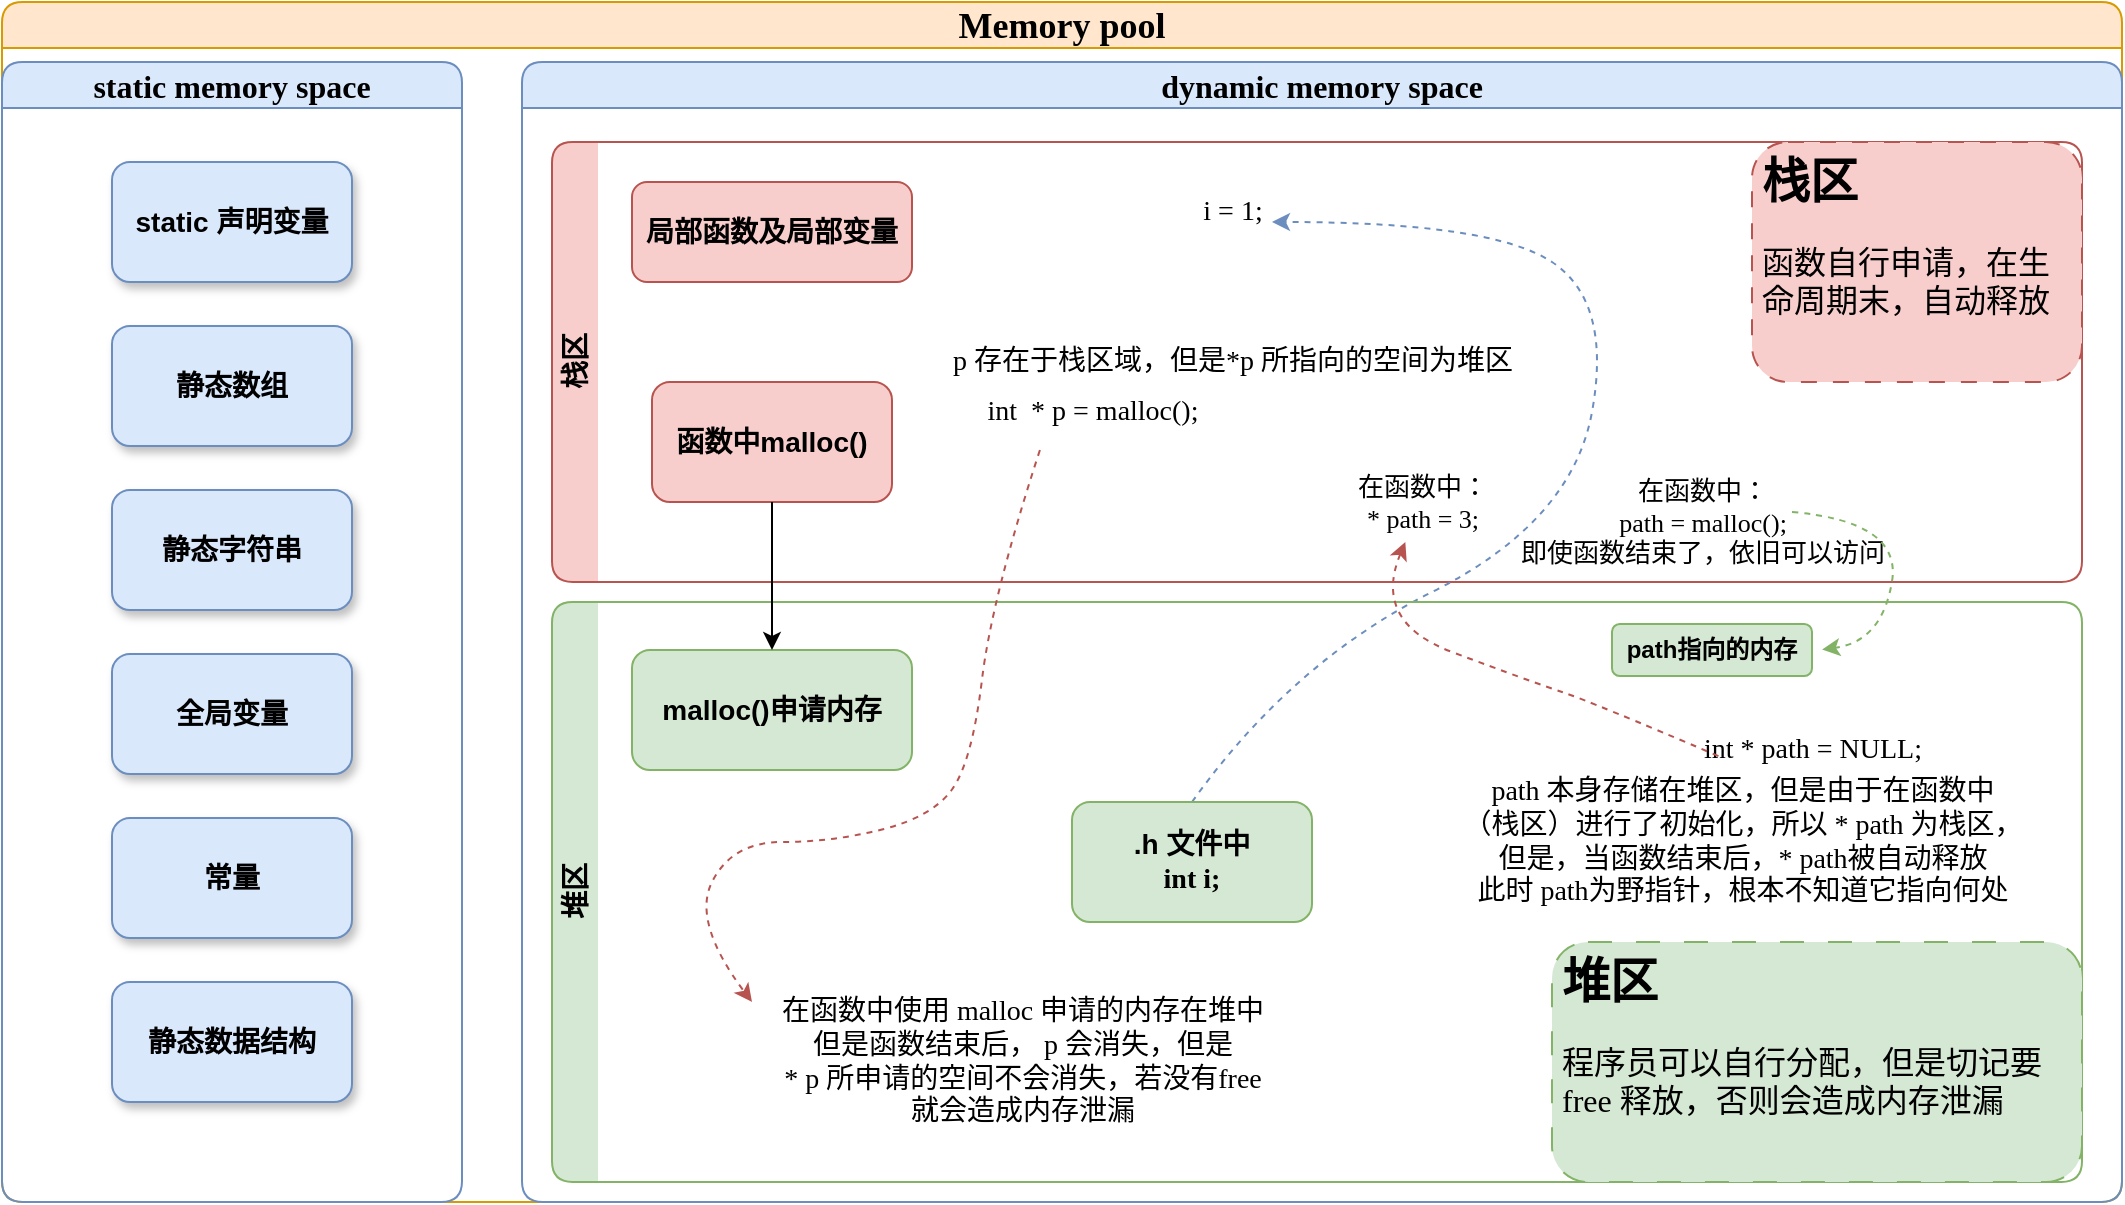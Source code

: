 <mxfile version="21.7.5" type="device">
  <diagram name="第 1 页" id="hv_zqjtwDKghfNMLgpO7">
    <mxGraphModel dx="989" dy="517" grid="1" gridSize="10" guides="1" tooltips="1" connect="1" arrows="1" fold="1" page="1" pageScale="1" pageWidth="1169" pageHeight="827" math="0" shadow="0">
      <root>
        <mxCell id="0" />
        <mxCell id="1" parent="0" />
        <mxCell id="URFpNurd8cy3T4DWoc81-1" value="&lt;font face=&quot;Comic Sans MS&quot; style=&quot;font-size: 18px;&quot;&gt;Memory pool&lt;/font&gt;" style="swimlane;whiteSpace=wrap;html=1;startSize=23;fillColor=#ffe6cc;strokeColor=#d79b00;rounded=1;" vertex="1" parent="1">
          <mxGeometry x="55" y="90" width="1060" height="600" as="geometry" />
        </mxCell>
        <mxCell id="URFpNurd8cy3T4DWoc81-2" value="&lt;font face=&quot;Comic Sans MS&quot; style=&quot;font-size: 16px;&quot;&gt;static memory space&lt;/font&gt;" style="swimlane;whiteSpace=wrap;html=1;startSize=23;fillColor=#dae8fc;strokeColor=#6c8ebf;rounded=1;" vertex="1" parent="URFpNurd8cy3T4DWoc81-1">
          <mxGeometry y="30" width="230" height="570" as="geometry" />
        </mxCell>
        <mxCell id="URFpNurd8cy3T4DWoc81-6" value="&lt;font style=&quot;font-size: 14px;&quot;&gt;&lt;b&gt;static 声明变量&lt;br&gt;&lt;/b&gt;&lt;/font&gt;" style="rounded=1;whiteSpace=wrap;html=1;fillColor=#dae8fc;strokeColor=#6c8ebf;shadow=1;" vertex="1" parent="URFpNurd8cy3T4DWoc81-2">
          <mxGeometry x="55" y="50" width="120" height="60" as="geometry" />
        </mxCell>
        <mxCell id="URFpNurd8cy3T4DWoc81-26" value="&lt;span style=&quot;font-size: 14px;&quot;&gt;&lt;b&gt;全局变量&lt;/b&gt;&lt;/span&gt;" style="rounded=1;whiteSpace=wrap;html=1;fillColor=#dae8fc;strokeColor=#6c8ebf;shadow=1;" vertex="1" parent="URFpNurd8cy3T4DWoc81-2">
          <mxGeometry x="55" y="296" width="120" height="60" as="geometry" />
        </mxCell>
        <mxCell id="URFpNurd8cy3T4DWoc81-27" value="&lt;span style=&quot;font-size: 14px;&quot;&gt;&lt;b&gt;常量&lt;/b&gt;&lt;/span&gt;" style="rounded=1;whiteSpace=wrap;html=1;fillColor=#dae8fc;strokeColor=#6c8ebf;shadow=1;" vertex="1" parent="URFpNurd8cy3T4DWoc81-2">
          <mxGeometry x="55" y="378" width="120" height="60" as="geometry" />
        </mxCell>
        <mxCell id="URFpNurd8cy3T4DWoc81-28" value="&lt;span style=&quot;font-size: 14px;&quot;&gt;&lt;b&gt;静态数组&lt;/b&gt;&lt;/span&gt;" style="rounded=1;whiteSpace=wrap;html=1;fillColor=#dae8fc;strokeColor=#6c8ebf;shadow=1;" vertex="1" parent="URFpNurd8cy3T4DWoc81-2">
          <mxGeometry x="55" y="132" width="120" height="60" as="geometry" />
        </mxCell>
        <mxCell id="URFpNurd8cy3T4DWoc81-29" value="&lt;span style=&quot;font-size: 14px;&quot;&gt;&lt;b&gt;静态字符串&lt;/b&gt;&lt;/span&gt;" style="rounded=1;whiteSpace=wrap;html=1;fillColor=#dae8fc;strokeColor=#6c8ebf;shadow=1;" vertex="1" parent="URFpNurd8cy3T4DWoc81-2">
          <mxGeometry x="55" y="214" width="120" height="60" as="geometry" />
        </mxCell>
        <mxCell id="URFpNurd8cy3T4DWoc81-30" value="&lt;span style=&quot;font-size: 14px;&quot;&gt;&lt;b&gt;静态数据结构&lt;br&gt;&lt;/b&gt;&lt;/span&gt;" style="rounded=1;whiteSpace=wrap;html=1;fillColor=#dae8fc;strokeColor=#6c8ebf;shadow=1;" vertex="1" parent="URFpNurd8cy3T4DWoc81-2">
          <mxGeometry x="55" y="460" width="120" height="60" as="geometry" />
        </mxCell>
        <mxCell id="URFpNurd8cy3T4DWoc81-3" value="&lt;font face=&quot;Comic Sans MS&quot; style=&quot;font-size: 16px;&quot;&gt;dynamic memory space&lt;/font&gt;" style="swimlane;whiteSpace=wrap;html=1;fillColor=#dae8fc;strokeColor=#6c8ebf;rounded=1;" vertex="1" parent="URFpNurd8cy3T4DWoc81-1">
          <mxGeometry x="260" y="30" width="800" height="570" as="geometry" />
        </mxCell>
        <mxCell id="URFpNurd8cy3T4DWoc81-9" value="&lt;font style=&quot;font-size: 14px;&quot;&gt;栈区&lt;/font&gt;" style="swimlane;horizontal=0;whiteSpace=wrap;html=1;fillColor=#f8cecc;strokeColor=#b85450;rounded=1;glass=0;swimlaneLine=0;" vertex="1" parent="URFpNurd8cy3T4DWoc81-3">
          <mxGeometry x="15" y="40" width="765" height="220" as="geometry" />
        </mxCell>
        <mxCell id="URFpNurd8cy3T4DWoc81-18" value="&lt;span style=&quot;font-size: 14px;&quot;&gt;&lt;b&gt;局部函数及局部变量&lt;/b&gt;&lt;/span&gt;" style="rounded=1;whiteSpace=wrap;html=1;fillColor=#f8cecc;strokeColor=#b85450;" vertex="1" parent="URFpNurd8cy3T4DWoc81-9">
          <mxGeometry x="40" y="20" width="140" height="50" as="geometry" />
        </mxCell>
        <mxCell id="URFpNurd8cy3T4DWoc81-25" value="" style="curved=1;endArrow=classic;html=1;rounded=0;strokeColor=#6c8ebf;fillColor=#dae8fc;dashed=1;" edge="1" parent="URFpNurd8cy3T4DWoc81-9">
          <mxGeometry width="50" height="50" relative="1" as="geometry">
            <mxPoint x="320" y="330" as="sourcePoint" />
            <mxPoint x="360" y="40" as="targetPoint" />
            <Array as="points">
              <mxPoint x="370" y="260" />
              <mxPoint x="510" y="190" />
              <mxPoint x="530" y="80" />
              <mxPoint x="470" y="40" />
            </Array>
          </mxGeometry>
        </mxCell>
        <mxCell id="URFpNurd8cy3T4DWoc81-32" value="&lt;font face=&quot;Comic Sans MS&quot; style=&quot;font-size: 14px;&quot;&gt;p 存在于栈区域，但是*p 所指向的空间为堆区&lt;/font&gt;" style="text;html=1;align=center;verticalAlign=middle;resizable=0;points=[];autosize=1;strokeColor=none;fillColor=none;" vertex="1" parent="URFpNurd8cy3T4DWoc81-9">
          <mxGeometry x="185" y="95" width="310" height="30" as="geometry" />
        </mxCell>
        <mxCell id="URFpNurd8cy3T4DWoc81-33" value="&lt;span style=&quot;font-size: 14px;&quot;&gt;&lt;b&gt;函数中malloc()&lt;/b&gt;&lt;/span&gt;" style="rounded=1;whiteSpace=wrap;html=1;fillColor=#f8cecc;strokeColor=#b85450;" vertex="1" parent="URFpNurd8cy3T4DWoc81-9">
          <mxGeometry x="50" y="120" width="120" height="60" as="geometry" />
        </mxCell>
        <mxCell id="URFpNurd8cy3T4DWoc81-41" value="&lt;h1&gt;栈区&lt;/h1&gt;&lt;p&gt;&lt;font style=&quot;font-size: 16px;&quot;&gt;函数自行申请，在生命周期末，自动释放&lt;/font&gt;&lt;/p&gt;" style="text;html=1;strokeColor=#b85450;fillColor=#f8cecc;spacing=5;spacingTop=-20;whiteSpace=wrap;overflow=hidden;rounded=1;dashed=1;dashPattern=8 8;" vertex="1" parent="URFpNurd8cy3T4DWoc81-9">
          <mxGeometry x="600" width="165" height="120" as="geometry" />
        </mxCell>
        <mxCell id="URFpNurd8cy3T4DWoc81-19" value="&lt;font style=&quot;font-size: 14px;&quot; face=&quot;Comic Sans MS&quot;&gt;i = 1;&lt;br&gt;&lt;/font&gt;" style="text;html=1;align=center;verticalAlign=middle;resizable=0;points=[];autosize=1;strokeColor=none;fillColor=none;" vertex="1" parent="URFpNurd8cy3T4DWoc81-9">
          <mxGeometry x="315" y="20" width="50" height="30" as="geometry" />
        </mxCell>
        <mxCell id="URFpNurd8cy3T4DWoc81-43" value="&lt;font style=&quot;font-size: 14px;&quot; face=&quot;Comic Sans MS&quot;&gt;int&amp;nbsp; * p = malloc();&lt;/font&gt;" style="text;html=1;align=center;verticalAlign=middle;resizable=0;points=[];autosize=1;strokeColor=none;fillColor=none;" vertex="1" parent="URFpNurd8cy3T4DWoc81-9">
          <mxGeometry x="200" y="120" width="140" height="30" as="geometry" />
        </mxCell>
        <mxCell id="URFpNurd8cy3T4DWoc81-37" value="&lt;font style=&quot;font-size: 13px;&quot; face=&quot;Comic Sans MS&quot;&gt;在函数中：&lt;br&gt;* path = 3;&lt;/font&gt;" style="text;html=1;align=center;verticalAlign=middle;resizable=0;points=[];autosize=1;strokeColor=none;fillColor=none;" vertex="1" parent="URFpNurd8cy3T4DWoc81-9">
          <mxGeometry x="390" y="160" width="90" height="40" as="geometry" />
        </mxCell>
        <mxCell id="URFpNurd8cy3T4DWoc81-51" value="&lt;font style=&quot;font-size: 13px;&quot; face=&quot;Comic Sans MS&quot;&gt;在函数中：&lt;br&gt;path = malloc();&lt;br&gt;即使函数结束了，依旧可以访问&lt;br&gt;&lt;/font&gt;" style="text;html=1;align=center;verticalAlign=middle;resizable=0;points=[];autosize=1;strokeColor=none;fillColor=none;" vertex="1" parent="URFpNurd8cy3T4DWoc81-9">
          <mxGeometry x="470" y="160" width="210" height="60" as="geometry" />
        </mxCell>
        <mxCell id="URFpNurd8cy3T4DWoc81-53" value="" style="curved=1;endArrow=classic;html=1;rounded=0;entryX=1;entryY=0.5;entryDx=0;entryDy=0;fillColor=#d5e8d4;strokeColor=#82b366;dashed=1;" edge="1" parent="URFpNurd8cy3T4DWoc81-9">
          <mxGeometry width="50" height="50" relative="1" as="geometry">
            <mxPoint x="620.0" y="184.997" as="sourcePoint" />
            <mxPoint x="635.0" y="253.78" as="targetPoint" />
            <Array as="points">
              <mxPoint x="675" y="189.78" />
              <mxPoint x="665" y="249.78" />
            </Array>
          </mxGeometry>
        </mxCell>
        <mxCell id="URFpNurd8cy3T4DWoc81-10" value="&lt;font style=&quot;font-size: 14px;&quot;&gt;堆区&lt;/font&gt;" style="swimlane;horizontal=0;whiteSpace=wrap;html=1;fillColor=#d5e8d4;strokeColor=#82b366;rounded=1;glass=0;swimlaneLine=0;" vertex="1" parent="URFpNurd8cy3T4DWoc81-3">
          <mxGeometry x="15" y="270" width="765" height="290" as="geometry" />
        </mxCell>
        <mxCell id="URFpNurd8cy3T4DWoc81-17" value="&lt;span style=&quot;font-size: 14px;&quot;&gt;&lt;b&gt;malloc()申请内存&lt;/b&gt;&lt;/span&gt;" style="rounded=1;whiteSpace=wrap;html=1;fillColor=#d5e8d4;strokeColor=#82b366;" vertex="1" parent="URFpNurd8cy3T4DWoc81-10">
          <mxGeometry x="40" y="24" width="140" height="60" as="geometry" />
        </mxCell>
        <mxCell id="URFpNurd8cy3T4DWoc81-20" value="&lt;span style=&quot;font-size: 14px;&quot;&gt;&lt;b&gt;.h 文件中&lt;br&gt;&lt;font face=&quot;Comic Sans MS&quot;&gt;int i;&lt;/font&gt;&lt;br&gt;&lt;/b&gt;&lt;/span&gt;" style="rounded=1;whiteSpace=wrap;html=1;fillColor=#d5e8d4;strokeColor=#82b366;" vertex="1" parent="URFpNurd8cy3T4DWoc81-10">
          <mxGeometry x="260" y="100" width="120" height="60" as="geometry" />
        </mxCell>
        <mxCell id="URFpNurd8cy3T4DWoc81-42" value="&lt;h1&gt;堆区&lt;/h1&gt;&lt;p&gt;&lt;font face=&quot;Comic Sans MS&quot; style=&quot;font-size: 16px;&quot;&gt;程序员可以自行分配，但是切记要 free 释放，否则会造成内存泄漏&lt;/font&gt;&lt;/p&gt;" style="text;html=1;strokeColor=#82b366;fillColor=#d5e8d4;spacing=5;spacingTop=-20;whiteSpace=wrap;overflow=hidden;rounded=1;glass=0;shadow=0;dashed=1;dashPattern=12 12;" vertex="1" parent="URFpNurd8cy3T4DWoc81-10">
          <mxGeometry x="500" y="170" width="265" height="120" as="geometry" />
        </mxCell>
        <mxCell id="URFpNurd8cy3T4DWoc81-36" value="&lt;font face=&quot;Comic Sans MS&quot; style=&quot;font-size: 14px;&quot;&gt;int * path = NULL;&lt;/font&gt;" style="text;html=1;align=center;verticalAlign=middle;resizable=0;points=[];autosize=1;strokeColor=none;fillColor=none;" vertex="1" parent="URFpNurd8cy3T4DWoc81-10">
          <mxGeometry x="560" y="59" width="140" height="30" as="geometry" />
        </mxCell>
        <mxCell id="URFpNurd8cy3T4DWoc81-40" value="&lt;font face=&quot;Comic Sans MS&quot; style=&quot;font-size: 14px;&quot;&gt;path 本身存储在堆区，但是由于在函数中&lt;br&gt;（栈区）进行了初始化，所以 * path 为栈区，&lt;br&gt;但是，当函数结束后，* path被自动释放&lt;br&gt;此时 path为野指针，根本不知道它指向何处&lt;/font&gt;" style="text;html=1;align=center;verticalAlign=middle;resizable=0;points=[];autosize=1;strokeColor=none;fillColor=none;" vertex="1" parent="URFpNurd8cy3T4DWoc81-10">
          <mxGeometry x="440" y="80" width="310" height="80" as="geometry" />
        </mxCell>
        <mxCell id="URFpNurd8cy3T4DWoc81-50" value="&lt;font face=&quot;Comic Sans MS&quot; style=&quot;font-size: 14px;&quot;&gt;在函数中使用 malloc 申请的内存在堆中&lt;br&gt;但是函数结束后， p 会消失，但是&lt;br&gt;* p 所申请的空间不会消失，若没有free&lt;br&gt;就会造成内存泄漏&lt;/font&gt;" style="text;html=1;align=center;verticalAlign=middle;resizable=0;points=[];autosize=1;strokeColor=none;fillColor=none;" vertex="1" parent="URFpNurd8cy3T4DWoc81-10">
          <mxGeometry x="100" y="190" width="270" height="80" as="geometry" />
        </mxCell>
        <mxCell id="URFpNurd8cy3T4DWoc81-52" value="&lt;b&gt;path指向的内存&lt;/b&gt;" style="rounded=1;whiteSpace=wrap;html=1;fillColor=#d5e8d4;strokeColor=#82b366;" vertex="1" parent="URFpNurd8cy3T4DWoc81-10">
          <mxGeometry x="530" y="11" width="100" height="26" as="geometry" />
        </mxCell>
        <mxCell id="URFpNurd8cy3T4DWoc81-34" style="edgeStyle=orthogonalEdgeStyle;rounded=0;orthogonalLoop=1;jettySize=auto;html=1;exitX=0.5;exitY=1;exitDx=0;exitDy=0;entryX=0.5;entryY=0;entryDx=0;entryDy=0;" edge="1" parent="URFpNurd8cy3T4DWoc81-3" source="URFpNurd8cy3T4DWoc81-33" target="URFpNurd8cy3T4DWoc81-17">
          <mxGeometry relative="1" as="geometry" />
        </mxCell>
        <mxCell id="URFpNurd8cy3T4DWoc81-38" value="" style="curved=1;endArrow=classic;html=1;rounded=0;strokeColor=#b85450;fillColor=#f8cecc;dashed=1;exitX=0.462;exitY=-0.037;exitDx=0;exitDy=0;exitPerimeter=0;" edge="1" parent="URFpNurd8cy3T4DWoc81-3" source="URFpNurd8cy3T4DWoc81-40" target="URFpNurd8cy3T4DWoc81-37">
          <mxGeometry width="50" height="50" relative="1" as="geometry">
            <mxPoint x="565" y="320" as="sourcePoint" />
            <mxPoint x="435" y="230" as="targetPoint" />
            <Array as="points">
              <mxPoint x="535" y="320" />
              <mxPoint x="505" y="310" />
              <mxPoint x="425" y="280" />
            </Array>
          </mxGeometry>
        </mxCell>
        <mxCell id="URFpNurd8cy3T4DWoc81-49" value="" style="curved=1;endArrow=classic;html=1;rounded=0;strokeColor=#b85450;fillColor=#f8cecc;dashed=1;exitX=0.314;exitY=1.133;exitDx=0;exitDy=0;exitPerimeter=0;" edge="1" parent="1" source="URFpNurd8cy3T4DWoc81-43">
          <mxGeometry width="50" height="50" relative="1" as="geometry">
            <mxPoint x="570" y="347.5" as="sourcePoint" />
            <mxPoint x="430" y="590" as="targetPoint" />
            <Array as="points">
              <mxPoint x="550" y="387.5" />
              <mxPoint x="540" y="470" />
              <mxPoint x="520" y="497.5" />
              <mxPoint x="470" y="510" />
              <mxPoint x="420" y="510" />
              <mxPoint x="400" y="550" />
            </Array>
          </mxGeometry>
        </mxCell>
      </root>
    </mxGraphModel>
  </diagram>
</mxfile>
